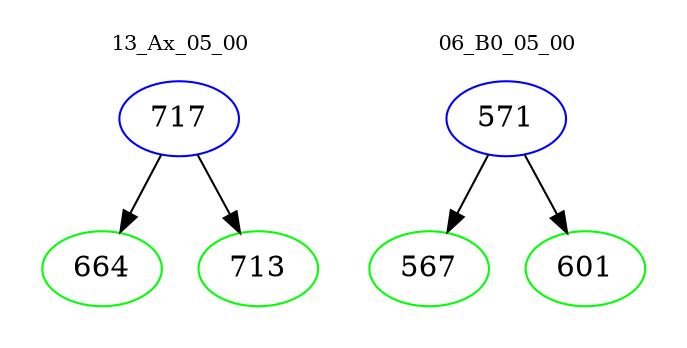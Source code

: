 digraph{
subgraph cluster_0 {
color = white
label = "13_Ax_05_00";
fontsize=10;
T0_717 [label="717", color="blue"]
T0_717 -> T0_664 [color="black"]
T0_664 [label="664", color="green"]
T0_717 -> T0_713 [color="black"]
T0_713 [label="713", color="green"]
}
subgraph cluster_1 {
color = white
label = "06_B0_05_00";
fontsize=10;
T1_571 [label="571", color="blue"]
T1_571 -> T1_567 [color="black"]
T1_567 [label="567", color="green"]
T1_571 -> T1_601 [color="black"]
T1_601 [label="601", color="green"]
}
}
